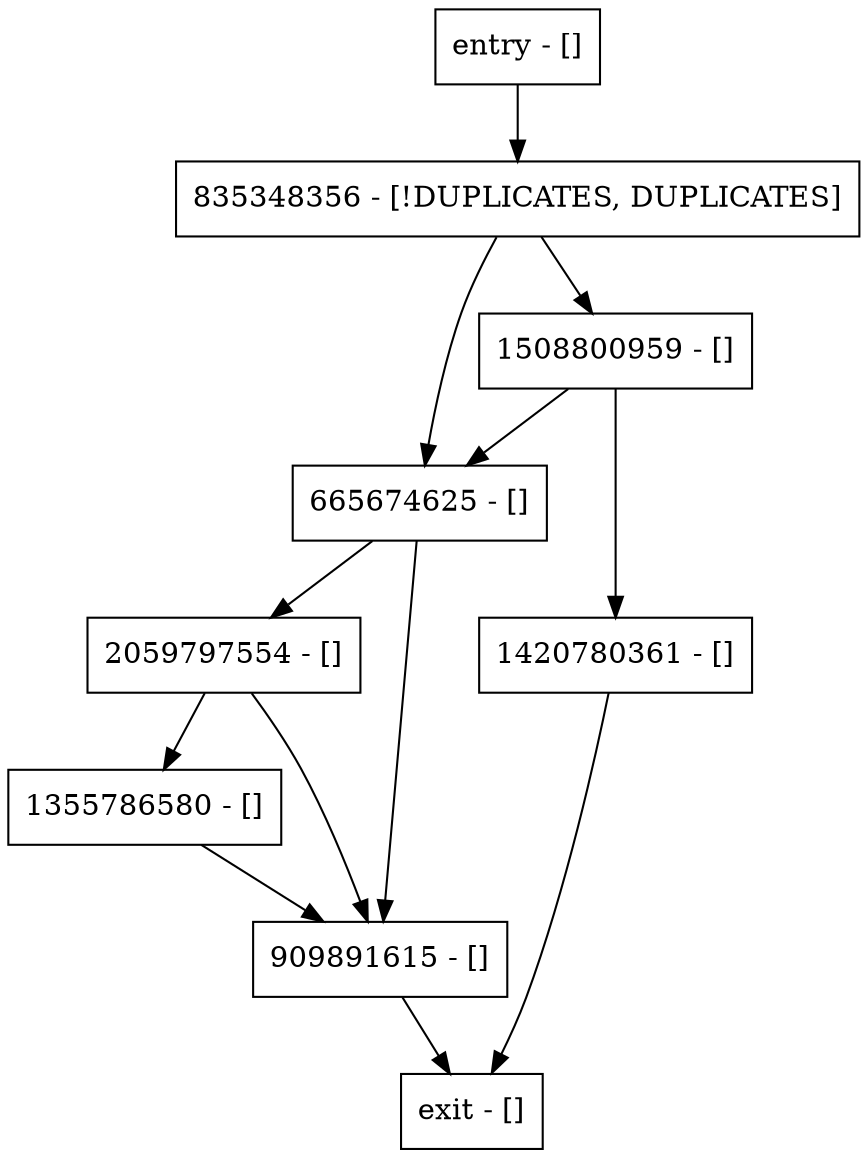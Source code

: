 digraph <init> {
node [shape=record];
entry [label="entry - []"];
exit [label="exit - []"];
1420780361 [label="1420780361 - []"];
2059797554 [label="2059797554 - []"];
665674625 [label="665674625 - []"];
1508800959 [label="1508800959 - []"];
1355786580 [label="1355786580 - []"];
835348356 [label="835348356 - [!DUPLICATES, DUPLICATES]"];
909891615 [label="909891615 - []"];
entry;
exit;
entry -> 835348356;
1420780361 -> exit;
2059797554 -> 1355786580;
2059797554 -> 909891615;
665674625 -> 2059797554;
665674625 -> 909891615;
1508800959 -> 1420780361;
1508800959 -> 665674625;
1355786580 -> 909891615;
835348356 -> 665674625;
835348356 -> 1508800959;
909891615 -> exit;
}
